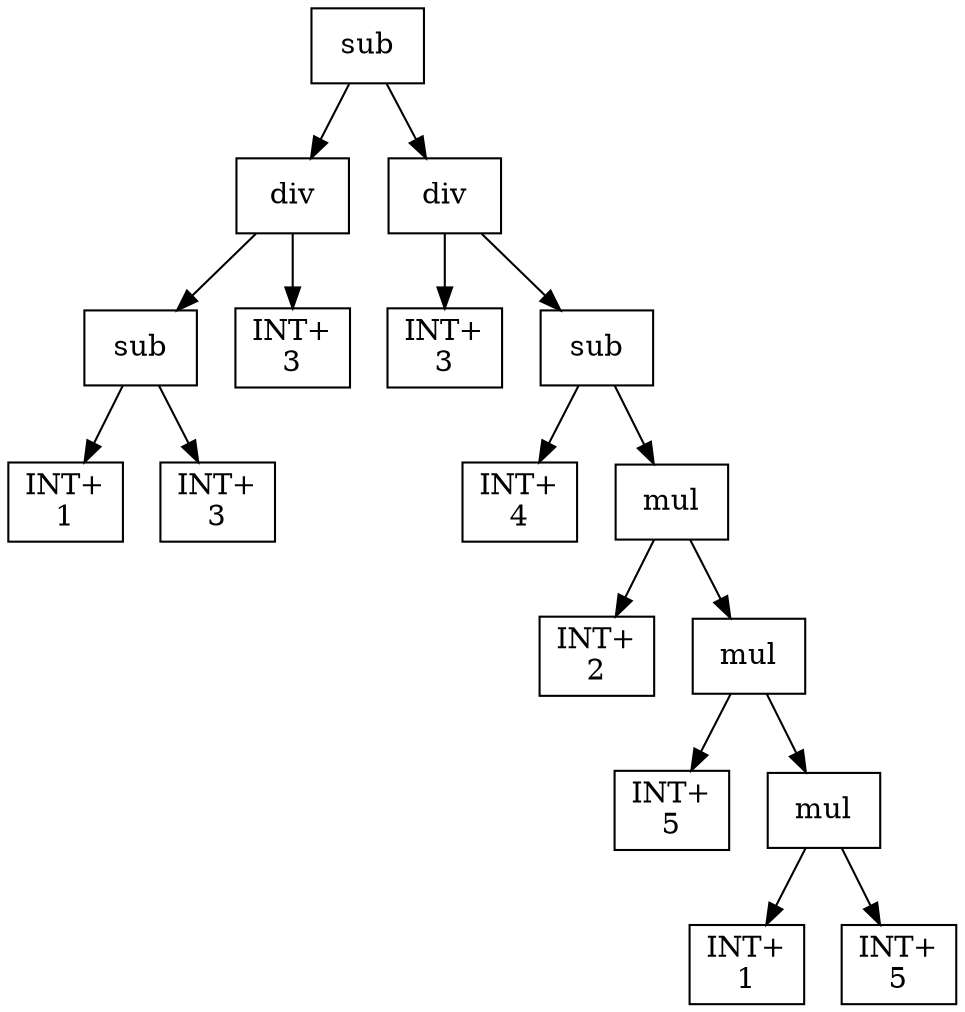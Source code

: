 digraph expr {
  node [shape=box];
  n1 [label="sub"];
  n2 [label="div"];
  n3 [label="sub"];
  n4 [label="INT+\n1"];
  n5 [label="INT+\n3"];
  n3 -> n4;
  n3 -> n5;
  n6 [label="INT+\n3"];
  n2 -> n3;
  n2 -> n6;
  n7 [label="div"];
  n8 [label="INT+\n3"];
  n9 [label="sub"];
  n10 [label="INT+\n4"];
  n11 [label="mul"];
  n12 [label="INT+\n2"];
  n13 [label="mul"];
  n14 [label="INT+\n5"];
  n15 [label="mul"];
  n16 [label="INT+\n1"];
  n17 [label="INT+\n5"];
  n15 -> n16;
  n15 -> n17;
  n13 -> n14;
  n13 -> n15;
  n11 -> n12;
  n11 -> n13;
  n9 -> n10;
  n9 -> n11;
  n7 -> n8;
  n7 -> n9;
  n1 -> n2;
  n1 -> n7;
}